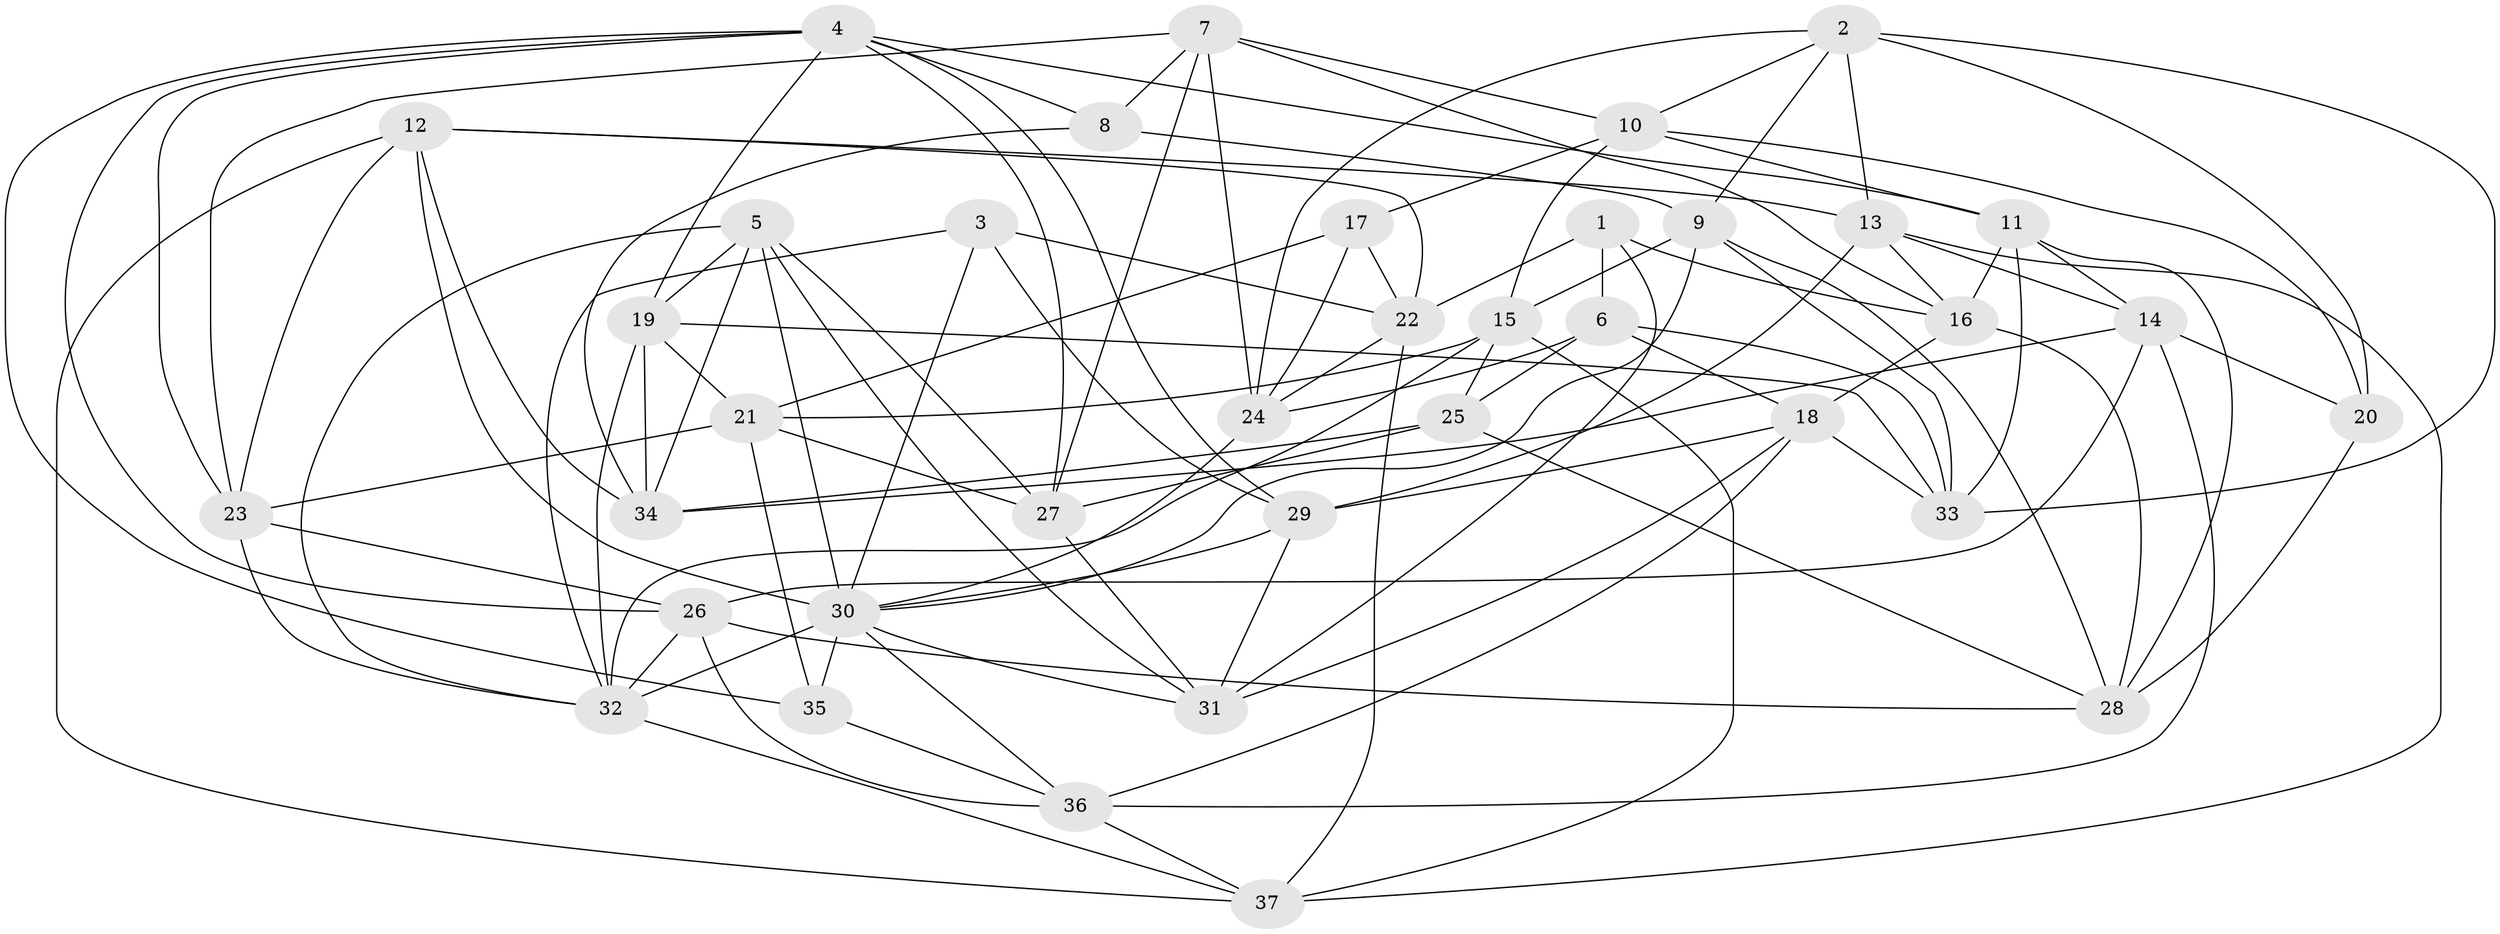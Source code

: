 // original degree distribution, {4: 1.0}
// Generated by graph-tools (version 1.1) at 2025/50/03/09/25 03:50:50]
// undirected, 37 vertices, 108 edges
graph export_dot {
graph [start="1"]
  node [color=gray90,style=filled];
  1;
  2;
  3;
  4;
  5;
  6;
  7;
  8;
  9;
  10;
  11;
  12;
  13;
  14;
  15;
  16;
  17;
  18;
  19;
  20;
  21;
  22;
  23;
  24;
  25;
  26;
  27;
  28;
  29;
  30;
  31;
  32;
  33;
  34;
  35;
  36;
  37;
  1 -- 6 [weight=1.0];
  1 -- 16 [weight=1.0];
  1 -- 22 [weight=1.0];
  1 -- 31 [weight=1.0];
  2 -- 9 [weight=1.0];
  2 -- 10 [weight=1.0];
  2 -- 13 [weight=1.0];
  2 -- 20 [weight=1.0];
  2 -- 24 [weight=1.0];
  2 -- 33 [weight=1.0];
  3 -- 22 [weight=1.0];
  3 -- 29 [weight=1.0];
  3 -- 30 [weight=1.0];
  3 -- 32 [weight=1.0];
  4 -- 8 [weight=1.0];
  4 -- 11 [weight=1.0];
  4 -- 19 [weight=1.0];
  4 -- 23 [weight=1.0];
  4 -- 26 [weight=1.0];
  4 -- 27 [weight=1.0];
  4 -- 29 [weight=1.0];
  4 -- 35 [weight=1.0];
  5 -- 19 [weight=1.0];
  5 -- 27 [weight=1.0];
  5 -- 30 [weight=1.0];
  5 -- 31 [weight=1.0];
  5 -- 32 [weight=1.0];
  5 -- 34 [weight=1.0];
  6 -- 18 [weight=1.0];
  6 -- 24 [weight=1.0];
  6 -- 25 [weight=2.0];
  6 -- 33 [weight=1.0];
  7 -- 8 [weight=1.0];
  7 -- 10 [weight=1.0];
  7 -- 16 [weight=1.0];
  7 -- 23 [weight=1.0];
  7 -- 24 [weight=1.0];
  7 -- 27 [weight=1.0];
  8 -- 9 [weight=1.0];
  8 -- 34 [weight=1.0];
  9 -- 15 [weight=1.0];
  9 -- 28 [weight=1.0];
  9 -- 30 [weight=1.0];
  9 -- 33 [weight=1.0];
  10 -- 11 [weight=1.0];
  10 -- 15 [weight=1.0];
  10 -- 17 [weight=1.0];
  10 -- 20 [weight=1.0];
  11 -- 14 [weight=1.0];
  11 -- 16 [weight=1.0];
  11 -- 28 [weight=1.0];
  11 -- 33 [weight=1.0];
  12 -- 13 [weight=1.0];
  12 -- 22 [weight=1.0];
  12 -- 23 [weight=1.0];
  12 -- 30 [weight=1.0];
  12 -- 34 [weight=1.0];
  12 -- 37 [weight=1.0];
  13 -- 14 [weight=1.0];
  13 -- 16 [weight=1.0];
  13 -- 29 [weight=1.0];
  13 -- 37 [weight=1.0];
  14 -- 20 [weight=1.0];
  14 -- 26 [weight=1.0];
  14 -- 34 [weight=1.0];
  14 -- 36 [weight=1.0];
  15 -- 21 [weight=1.0];
  15 -- 25 [weight=1.0];
  15 -- 32 [weight=1.0];
  15 -- 37 [weight=1.0];
  16 -- 18 [weight=1.0];
  16 -- 28 [weight=1.0];
  17 -- 21 [weight=1.0];
  17 -- 22 [weight=1.0];
  17 -- 24 [weight=1.0];
  18 -- 29 [weight=1.0];
  18 -- 31 [weight=1.0];
  18 -- 33 [weight=1.0];
  18 -- 36 [weight=1.0];
  19 -- 21 [weight=1.0];
  19 -- 32 [weight=1.0];
  19 -- 33 [weight=1.0];
  19 -- 34 [weight=1.0];
  20 -- 28 [weight=1.0];
  21 -- 23 [weight=1.0];
  21 -- 27 [weight=1.0];
  21 -- 35 [weight=1.0];
  22 -- 24 [weight=1.0];
  22 -- 37 [weight=1.0];
  23 -- 26 [weight=1.0];
  23 -- 32 [weight=1.0];
  24 -- 30 [weight=1.0];
  25 -- 27 [weight=1.0];
  25 -- 28 [weight=1.0];
  25 -- 34 [weight=1.0];
  26 -- 28 [weight=1.0];
  26 -- 32 [weight=1.0];
  26 -- 36 [weight=1.0];
  27 -- 31 [weight=1.0];
  29 -- 30 [weight=1.0];
  29 -- 31 [weight=1.0];
  30 -- 31 [weight=1.0];
  30 -- 32 [weight=1.0];
  30 -- 35 [weight=1.0];
  30 -- 36 [weight=1.0];
  32 -- 37 [weight=1.0];
  35 -- 36 [weight=1.0];
  36 -- 37 [weight=1.0];
}
